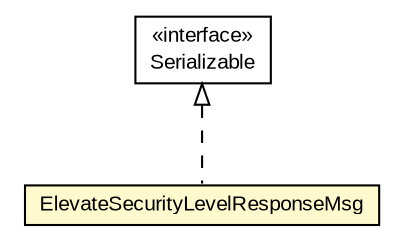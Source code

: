 #!/usr/local/bin/dot
#
# Class diagram 
# Generated by UMLGraph version R5_6-24-gf6e263 (http://www.umlgraph.org/)
#

digraph G {
	edge [fontname="arial",fontsize=10,labelfontname="arial",labelfontsize=10];
	node [fontname="arial",fontsize=10,shape=plaintext];
	nodesep=0.25;
	ranksep=0.5;
	// org.miloss.fgsms.services.interfaces.policyconfiguration.ElevateSecurityLevelResponseMsg
	c351104 [label=<<table title="org.miloss.fgsms.services.interfaces.policyconfiguration.ElevateSecurityLevelResponseMsg" border="0" cellborder="1" cellspacing="0" cellpadding="2" port="p" bgcolor="lemonChiffon" href="./ElevateSecurityLevelResponseMsg.html">
		<tr><td><table border="0" cellspacing="0" cellpadding="1">
<tr><td align="center" balign="center"> ElevateSecurityLevelResponseMsg </td></tr>
		</table></td></tr>
		</table>>, URL="./ElevateSecurityLevelResponseMsg.html", fontname="arial", fontcolor="black", fontsize=10.0];
	//org.miloss.fgsms.services.interfaces.policyconfiguration.ElevateSecurityLevelResponseMsg implements java.io.Serializable
	c351683:p -> c351104:p [dir=back,arrowtail=empty,style=dashed];
	// java.io.Serializable
	c351683 [label=<<table title="java.io.Serializable" border="0" cellborder="1" cellspacing="0" cellpadding="2" port="p" href="http://java.sun.com/j2se/1.4.2/docs/api/java/io/Serializable.html">
		<tr><td><table border="0" cellspacing="0" cellpadding="1">
<tr><td align="center" balign="center"> &#171;interface&#187; </td></tr>
<tr><td align="center" balign="center"> Serializable </td></tr>
		</table></td></tr>
		</table>>, URL="http://java.sun.com/j2se/1.4.2/docs/api/java/io/Serializable.html", fontname="arial", fontcolor="black", fontsize=10.0];
}


